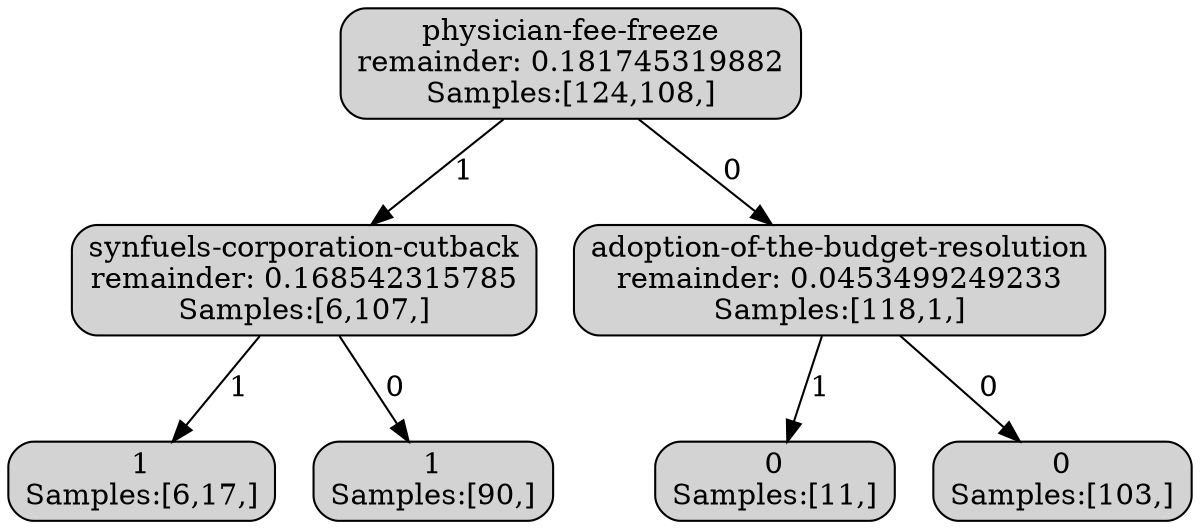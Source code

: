 digraph G {
  1 [label=<physician-fee-freeze<br/>remainder: 0.181745319882<br/>Samples:[124,108,]>,
     shape=box, style="rounded,filled", ];
  2 [label=<synfuels-corporation-cutback<br/>remainder: 0.168542315785<br/>Samples:[6,107,]>,
     shape=box, style="rounded,filled", ];
  3 [label=<1<br/>Samples:[6,17,]>, shape=box, style="rounded,filled", ];
  6 [label=<1<br/>Samples:[90,]>, shape=box, style="rounded,filled", ];
  7 [label=<adoption-of-the-budget-resolution<br/>remainder: 0.0453499249233<br/>Samples:[118,1,]>,
     shape=box, style="rounded,filled", ];
  8 [label=<0<br/>Samples:[11,]>, shape=box, style="rounded,filled", ];
  11 [label=<0<br/>Samples:[103,]>, shape=box, style="rounded,filled", ];
  
  
  1 -> 2 [label="1", ];
  1 -> 7 [label="0", ];
  2 -> 3 [label="1", ];
  2 -> 6 [label="0", ];
  7 -> 8 [label="1", ];
  7 -> 11 [label="0", ];
  
  }